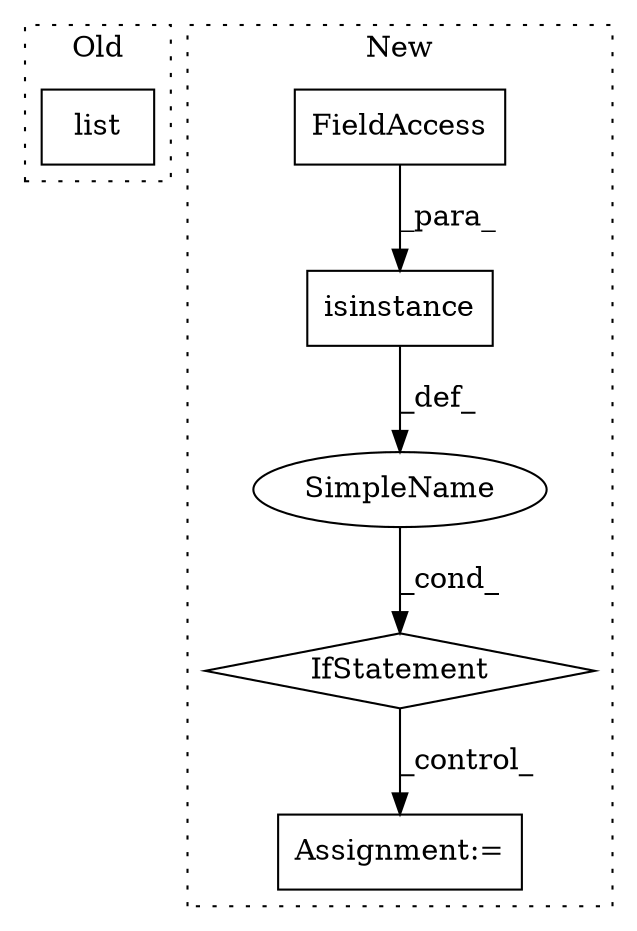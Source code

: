 digraph G {
subgraph cluster0 {
1 [label="list" a="32" s="7267,7287" l="5,1" shape="box"];
label = "Old";
style="dotted";
}
subgraph cluster1 {
2 [label="isinstance" a="32" s="7496,7525" l="11,1" shape="box"];
3 [label="IfStatement" a="25" s="7492,7526" l="4,2" shape="diamond"];
4 [label="Assignment:=" a="7" s="7882" l="28" shape="box"];
5 [label="SimpleName" a="42" s="" l="" shape="ellipse"];
6 [label="FieldAccess" a="22" s="7509" l="16" shape="box"];
label = "New";
style="dotted";
}
2 -> 5 [label="_def_"];
3 -> 4 [label="_control_"];
5 -> 3 [label="_cond_"];
6 -> 2 [label="_para_"];
}